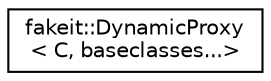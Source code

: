 digraph "Graphical Class Hierarchy"
{
  edge [fontname="Helvetica",fontsize="10",labelfontname="Helvetica",labelfontsize="10"];
  node [fontname="Helvetica",fontsize="10",shape=record];
  rankdir="LR";
  Node1 [label="fakeit::DynamicProxy\l\< C, baseclasses...\>",height=0.2,width=0.4,color="black", fillcolor="white", style="filled",URL="$df/d4f/structfakeit_1_1DynamicProxy.html"];
}

